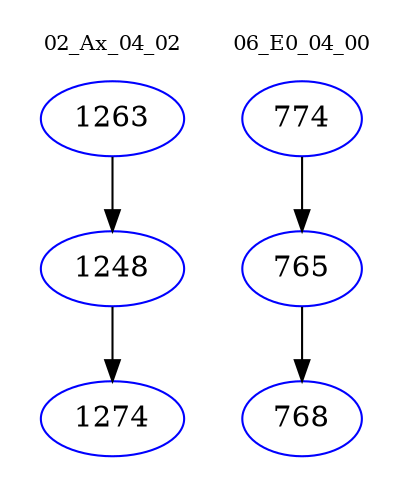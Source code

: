 digraph{
subgraph cluster_0 {
color = white
label = "02_Ax_04_02";
fontsize=10;
T0_1263 [label="1263", color="blue"]
T0_1263 -> T0_1248 [color="black"]
T0_1248 [label="1248", color="blue"]
T0_1248 -> T0_1274 [color="black"]
T0_1274 [label="1274", color="blue"]
}
subgraph cluster_1 {
color = white
label = "06_E0_04_00";
fontsize=10;
T1_774 [label="774", color="blue"]
T1_774 -> T1_765 [color="black"]
T1_765 [label="765", color="blue"]
T1_765 -> T1_768 [color="black"]
T1_768 [label="768", color="blue"]
}
}

